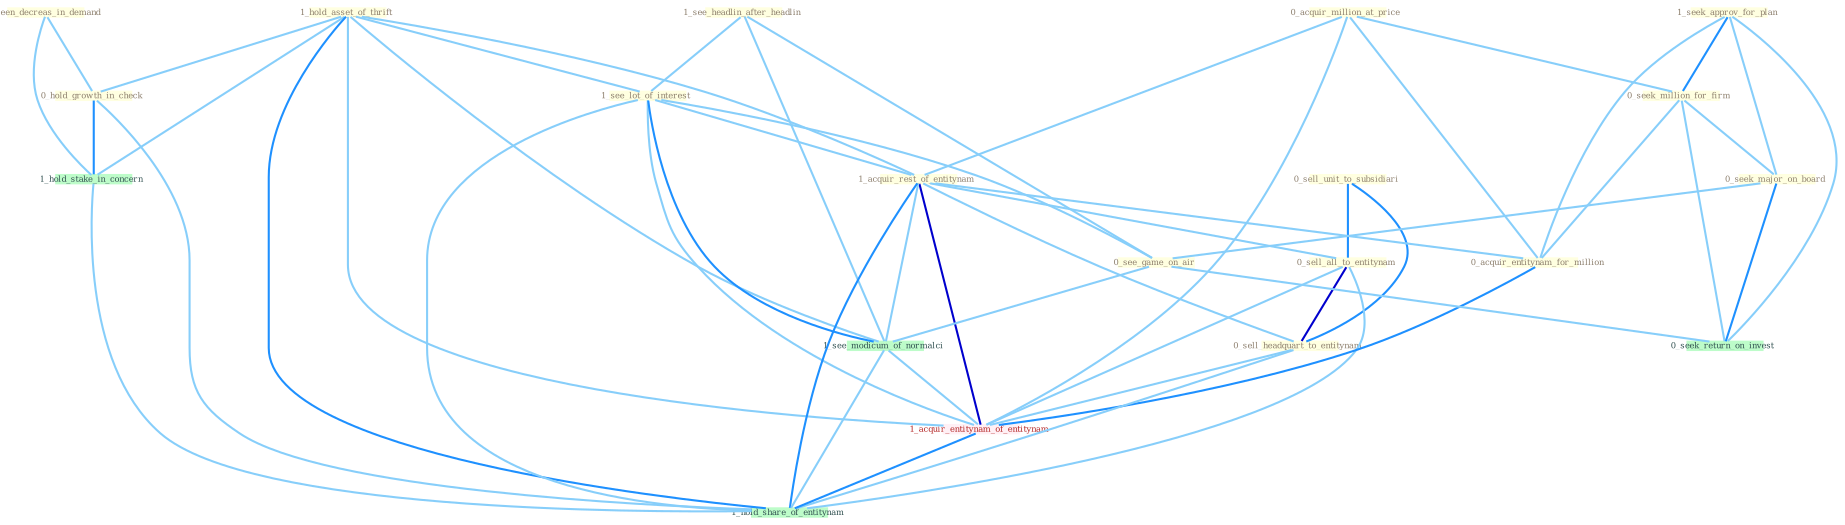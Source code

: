 Graph G{ 
    node
    [shape=polygon,style=filled,width=.5,height=.06,color="#BDFCC9",fixedsize=true,fontsize=4,
    fontcolor="#2f4f4f"];
    {node
    [color="#ffffe0", fontcolor="#8b7d6b"] "1_hold_asset_of_thrift " "0_acquir_million_at_price " "1_seek_approv_for_plan " "1_see_headlin_after_headlin " "0_sell_unit_to_subsidiari " "0_seek_million_for_firm " "1_see_lot_of_interest " "1_acquir_rest_of_entitynam " "1_seen_decreas_in_demand " "0_sell_all_to_entitynam " "0_seek_major_on_board " "0_acquir_entitynam_for_million " "0_sell_headquart_to_entitynam " "0_hold_growth_in_check " "0_see_game_on_air "}
{node [color="#fff0f5", fontcolor="#b22222"] "1_acquir_entitynam_of_entitynam "}
edge [color="#B0E2FF"];

	"1_hold_asset_of_thrift " -- "1_see_lot_of_interest " [w="1", color="#87cefa" ];
	"1_hold_asset_of_thrift " -- "1_acquir_rest_of_entitynam " [w="1", color="#87cefa" ];
	"1_hold_asset_of_thrift " -- "0_hold_growth_in_check " [w="1", color="#87cefa" ];
	"1_hold_asset_of_thrift " -- "1_hold_stake_in_concern " [w="1", color="#87cefa" ];
	"1_hold_asset_of_thrift " -- "1_see_modicum_of_normalci " [w="1", color="#87cefa" ];
	"1_hold_asset_of_thrift " -- "1_acquir_entitynam_of_entitynam " [w="1", color="#87cefa" ];
	"1_hold_asset_of_thrift " -- "1_hold_share_of_entitynam " [w="2", color="#1e90ff" , len=0.8];
	"0_acquir_million_at_price " -- "0_seek_million_for_firm " [w="1", color="#87cefa" ];
	"0_acquir_million_at_price " -- "1_acquir_rest_of_entitynam " [w="1", color="#87cefa" ];
	"0_acquir_million_at_price " -- "0_acquir_entitynam_for_million " [w="1", color="#87cefa" ];
	"0_acquir_million_at_price " -- "1_acquir_entitynam_of_entitynam " [w="1", color="#87cefa" ];
	"1_seek_approv_for_plan " -- "0_seek_million_for_firm " [w="2", color="#1e90ff" , len=0.8];
	"1_seek_approv_for_plan " -- "0_seek_major_on_board " [w="1", color="#87cefa" ];
	"1_seek_approv_for_plan " -- "0_acquir_entitynam_for_million " [w="1", color="#87cefa" ];
	"1_seek_approv_for_plan " -- "0_seek_return_on_invest " [w="1", color="#87cefa" ];
	"1_see_headlin_after_headlin " -- "1_see_lot_of_interest " [w="1", color="#87cefa" ];
	"1_see_headlin_after_headlin " -- "0_see_game_on_air " [w="1", color="#87cefa" ];
	"1_see_headlin_after_headlin " -- "1_see_modicum_of_normalci " [w="1", color="#87cefa" ];
	"0_sell_unit_to_subsidiari " -- "0_sell_all_to_entitynam " [w="2", color="#1e90ff" , len=0.8];
	"0_sell_unit_to_subsidiari " -- "0_sell_headquart_to_entitynam " [w="2", color="#1e90ff" , len=0.8];
	"0_seek_million_for_firm " -- "0_seek_major_on_board " [w="1", color="#87cefa" ];
	"0_seek_million_for_firm " -- "0_acquir_entitynam_for_million " [w="1", color="#87cefa" ];
	"0_seek_million_for_firm " -- "0_seek_return_on_invest " [w="1", color="#87cefa" ];
	"1_see_lot_of_interest " -- "1_acquir_rest_of_entitynam " [w="1", color="#87cefa" ];
	"1_see_lot_of_interest " -- "0_see_game_on_air " [w="1", color="#87cefa" ];
	"1_see_lot_of_interest " -- "1_see_modicum_of_normalci " [w="2", color="#1e90ff" , len=0.8];
	"1_see_lot_of_interest " -- "1_acquir_entitynam_of_entitynam " [w="1", color="#87cefa" ];
	"1_see_lot_of_interest " -- "1_hold_share_of_entitynam " [w="1", color="#87cefa" ];
	"1_acquir_rest_of_entitynam " -- "0_sell_all_to_entitynam " [w="1", color="#87cefa" ];
	"1_acquir_rest_of_entitynam " -- "0_acquir_entitynam_for_million " [w="1", color="#87cefa" ];
	"1_acquir_rest_of_entitynam " -- "0_sell_headquart_to_entitynam " [w="1", color="#87cefa" ];
	"1_acquir_rest_of_entitynam " -- "1_see_modicum_of_normalci " [w="1", color="#87cefa" ];
	"1_acquir_rest_of_entitynam " -- "1_acquir_entitynam_of_entitynam " [w="3", color="#0000cd" , len=0.6];
	"1_acquir_rest_of_entitynam " -- "1_hold_share_of_entitynam " [w="2", color="#1e90ff" , len=0.8];
	"1_seen_decreas_in_demand " -- "0_hold_growth_in_check " [w="1", color="#87cefa" ];
	"1_seen_decreas_in_demand " -- "1_hold_stake_in_concern " [w="1", color="#87cefa" ];
	"0_sell_all_to_entitynam " -- "0_sell_headquart_to_entitynam " [w="3", color="#0000cd" , len=0.6];
	"0_sell_all_to_entitynam " -- "1_acquir_entitynam_of_entitynam " [w="1", color="#87cefa" ];
	"0_sell_all_to_entitynam " -- "1_hold_share_of_entitynam " [w="1", color="#87cefa" ];
	"0_seek_major_on_board " -- "0_see_game_on_air " [w="1", color="#87cefa" ];
	"0_seek_major_on_board " -- "0_seek_return_on_invest " [w="2", color="#1e90ff" , len=0.8];
	"0_acquir_entitynam_for_million " -- "1_acquir_entitynam_of_entitynam " [w="2", color="#1e90ff" , len=0.8];
	"0_sell_headquart_to_entitynam " -- "1_acquir_entitynam_of_entitynam " [w="1", color="#87cefa" ];
	"0_sell_headquart_to_entitynam " -- "1_hold_share_of_entitynam " [w="1", color="#87cefa" ];
	"0_hold_growth_in_check " -- "1_hold_stake_in_concern " [w="2", color="#1e90ff" , len=0.8];
	"0_hold_growth_in_check " -- "1_hold_share_of_entitynam " [w="1", color="#87cefa" ];
	"0_see_game_on_air " -- "0_seek_return_on_invest " [w="1", color="#87cefa" ];
	"0_see_game_on_air " -- "1_see_modicum_of_normalci " [w="1", color="#87cefa" ];
	"1_hold_stake_in_concern " -- "1_hold_share_of_entitynam " [w="1", color="#87cefa" ];
	"1_see_modicum_of_normalci " -- "1_acquir_entitynam_of_entitynam " [w="1", color="#87cefa" ];
	"1_see_modicum_of_normalci " -- "1_hold_share_of_entitynam " [w="1", color="#87cefa" ];
	"1_acquir_entitynam_of_entitynam " -- "1_hold_share_of_entitynam " [w="2", color="#1e90ff" , len=0.8];
}